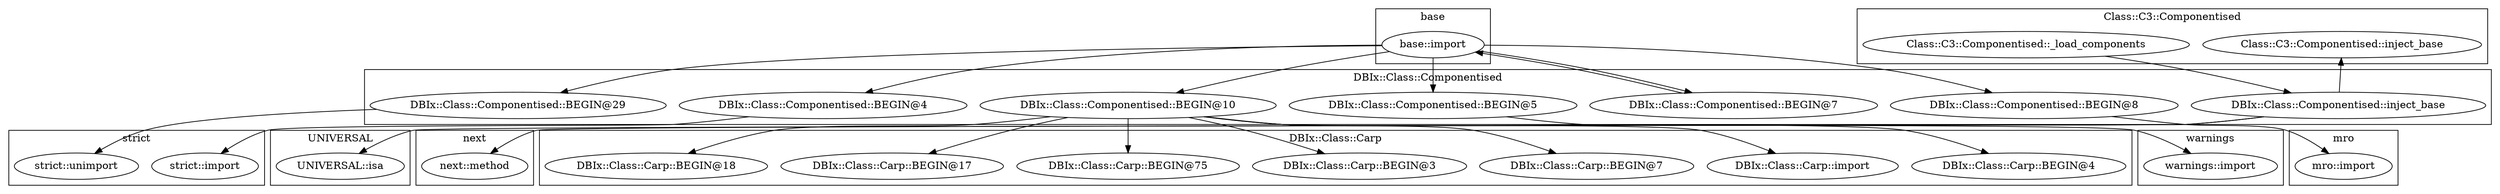 digraph {
graph [overlap=false]
subgraph cluster_DBIx_Class_Carp {
	label="DBIx::Class::Carp";
	"DBIx::Class::Carp::BEGIN@4";
	"DBIx::Class::Carp::import";
	"DBIx::Class::Carp::BEGIN@7";
	"DBIx::Class::Carp::BEGIN@3";
	"DBIx::Class::Carp::BEGIN@75";
	"DBIx::Class::Carp::BEGIN@17";
	"DBIx::Class::Carp::BEGIN@18";
}
subgraph cluster_mro {
	label="mro";
	"mro::import";
}
subgraph cluster_UNIVERSAL {
	label="UNIVERSAL";
	"UNIVERSAL::isa";
}
subgraph cluster_base {
	label="base";
	"base::import";
}
subgraph cluster_Class_C3_Componentised {
	label="Class::C3::Componentised";
	"Class::C3::Componentised::inject_base";
	"Class::C3::Componentised::_load_components";
}
subgraph cluster_warnings {
	label="warnings";
	"warnings::import";
}
subgraph cluster_DBIx_Class_Componentised {
	label="DBIx::Class::Componentised";
	"DBIx::Class::Componentised::BEGIN@4";
	"DBIx::Class::Componentised::inject_base";
	"DBIx::Class::Componentised::BEGIN@10";
	"DBIx::Class::Componentised::BEGIN@5";
	"DBIx::Class::Componentised::BEGIN@7";
	"DBIx::Class::Componentised::BEGIN@8";
	"DBIx::Class::Componentised::BEGIN@29";
}
subgraph cluster_next {
	label="next";
	"next::method";
}
subgraph cluster_strict {
	label="strict";
	"strict::import";
	"strict::unimport";
}
"base::import" -> "DBIx::Class::Componentised::BEGIN@4";
"DBIx::Class::Componentised::inject_base" -> "Class::C3::Componentised::inject_base";
"DBIx::Class::Componentised::BEGIN@10" -> "DBIx::Class::Carp::BEGIN@18";
"DBIx::Class::Componentised::BEGIN@10" -> "DBIx::Class::Carp::BEGIN@3";
"base::import" -> "DBIx::Class::Componentised::BEGIN@5";
"DBIx::Class::Componentised::BEGIN@29" -> "strict::unimport";
"DBIx::Class::Componentised::BEGIN@7" -> "base::import";
"DBIx::Class::Componentised::BEGIN@5" -> "warnings::import";
"DBIx::Class::Componentised::BEGIN@4" -> "strict::import";
"DBIx::Class::Componentised::BEGIN@10" -> "DBIx::Class::Carp::BEGIN@17";
"DBIx::Class::Componentised::BEGIN@10" -> "DBIx::Class::Carp::BEGIN@7";
"Class::C3::Componentised::_load_components" -> "DBIx::Class::Componentised::inject_base";
"DBIx::Class::Componentised::BEGIN@10" -> "DBIx::Class::Carp::BEGIN@75";
"base::import" -> "DBIx::Class::Componentised::BEGIN@8";
"DBIx::Class::Componentised::BEGIN@10" -> "DBIx::Class::Carp::import";
"base::import" -> "DBIx::Class::Componentised::BEGIN@29";
"DBIx::Class::Componentised::BEGIN@10" -> "DBIx::Class::Carp::BEGIN@4";
"DBIx::Class::Componentised::inject_base" -> "UNIVERSAL::isa";
"DBIx::Class::Componentised::BEGIN@8" -> "mro::import";
"DBIx::Class::Componentised::inject_base" -> "next::method";
"base::import" -> "DBIx::Class::Componentised::BEGIN@7";
"base::import" -> "DBIx::Class::Componentised::BEGIN@10";
}
